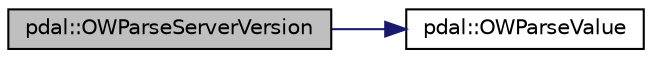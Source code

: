 digraph "pdal::OWParseServerVersion"
{
  edge [fontname="Helvetica",fontsize="10",labelfontname="Helvetica",labelfontsize="10"];
  node [fontname="Helvetica",fontsize="10",shape=record];
  rankdir="LR";
  Node1 [label="pdal::OWParseServerVersion",height=0.2,width=0.4,color="black", fillcolor="grey75", style="filled", fontcolor="black"];
  Node1 -> Node2 [color="midnightblue",fontsize="10",style="solid",fontname="Helvetica"];
  Node2 [label="pdal::OWParseValue",height=0.2,width=0.4,color="black", fillcolor="white", style="filled",URL="$namespacepdal.html#a3f86bbbc4175d895f09565f3447fc3b9"];
}
